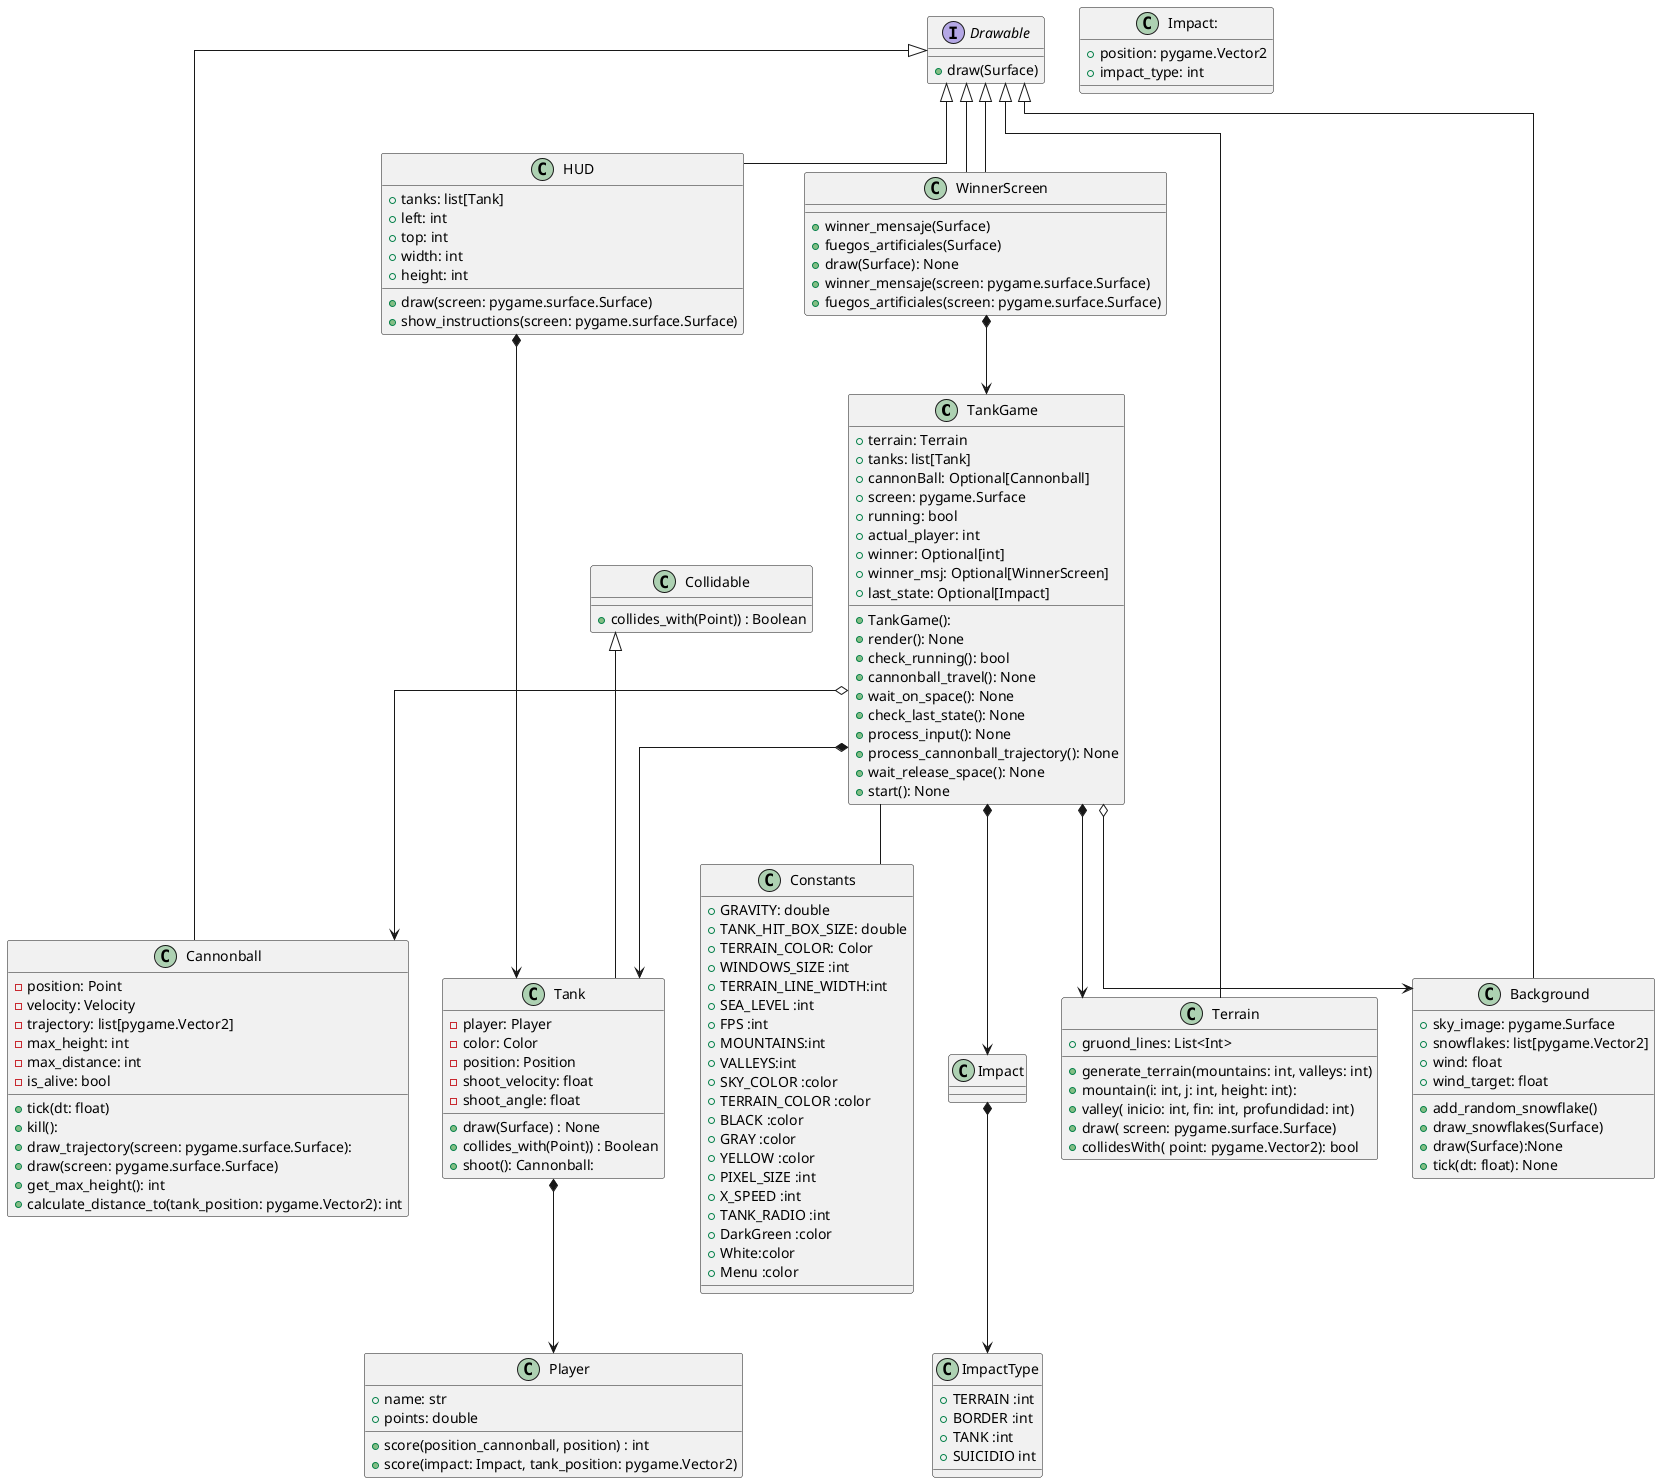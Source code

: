 @startuml

top to bottom direction
skinparam linetype ortho

class TankGame {
    + terrain: Terrain
    + tanks: list[Tank]
    + cannonBall: Optional[Cannonball]
    + screen: pygame.Surface
    + running: bool
    + actual_player: int
    + winner: Optional[int]
    +winner_msj: Optional[WinnerScreen]
    +last_state: Optional[Impact]

    + TankGame():
    + render(): None
    + check_running(): bool
    + cannonball_travel(): None
    + wait_on_space(): None
    + check_last_state(): None
    + process_input(): None
    + process_cannonball_trajectory(): None
    + wait_release_space(): None
    + start(): None

}

class Cannonball extends Drawable {
    - position: Point
    - velocity: Velocity
    - trajectory: list[pygame.Vector2]
    - max_height: int
    - max_distance: int
    - is_alive: bool

    +tick(dt: float)
    +kill():
    +draw_trajectory(screen: pygame.surface.Surface):
    +draw(screen: pygame.surface.Surface)
    +get_max_height(): int
    +calculate_distance_to(tank_position: pygame.Vector2): int



}

interface Drawable {
    + draw(Surface)
}

class HUD extends Drawable{
    + tanks: list[Tank]
    + left: int
    + top: int
    + width: int
    + height: int
 +draw(screen: pygame.surface.Surface)
 +show_instructions(screen: pygame.surface.Surface)

 }
class WinnerScreen extends Drawable{
    +winner_mensaje(Surface)
    +fuegos_artificiales(Surface)
    +draw(Surface): None
}

class Terrain extends Drawable {
    +gruond_lines: List<Int>

    + generate_terrain(mountains: int, valleys: int)
    +mountain(i: int, j: int, height: int):
    +valley( inicio: int, fin: int, profundidad: int)
    +draw( screen: pygame.surface.Surface)
    +collidesWith( point: pygame.Vector2): bool
}
class Collidable {
 +collides_with(Point)) : Boolean
}

class Background extends Drawable{
    +sky_image: pygame.Surface
    +snowflakes: list[pygame.Vector2]
    +wind: float
    +wind_target: float

    + add_random_snowflake()
    + draw_snowflakes(Surface)
    + draw(Surface):None
    +tick(dt: float): None

}
class Tank extends Collidable  {
    - player: Player
    - color: Color
    - position: Position
    -shoot_velocity: float
    -shoot_angle: float

    +draw(Surface) : None
    +collides_with(Point)) : Boolean
    +shoot(): Cannonball:
}

class Player {
    +name: str
    + points: double
    +score(position_cannonball, position) : int
    +score(impact: Impact, tank_position: pygame.Vector2)
}
class WinnerScreen extends Drawable
{
    +winner_mensaje(screen: pygame.surface.Surface)
    +fuegos_artificiales(screen: pygame.surface.Surface)
}
class Impact:
{
    +position: pygame.Vector2
    +impact_type: int

}

class Constants {
    + GRAVITY: double
    + TANK_HIT_BOX_SIZE: double
    + TERRAIN_COLOR: Color
    + WINDOWS_SIZE :int
    + TERRAIN_LINE_WIDTH:int
    + SEA_LEVEL :int
    + FPS :int
    +MOUNTAINS:int
    +VALLEYS:int
    +SKY_COLOR :color
    +TERRAIN_COLOR :color
    +BLACK :color
    +GRAY :color
    +YELLOW :color
    +PIXEL_SIZE :int
    +X_SPEED :int
    +TANK_RADIO :int
    +DarkGreen :color
    +White:color
    +Menu :color
}
class ImpactType{
    +TERRAIN :int
    +BORDER :int
    +TANK :int
    +SUICIDIO int
}
TankGame -- Constants
WinnerScreen *-->  TankGame
TankGame *--> Tank
TankGame o--> Cannonball
TankGame *--> Terrain
TankGame o-->Background
Tank *--> Player
HUD *--> Tank
Impact *-->ImpactType
TankGame *-->Impact

@enduml